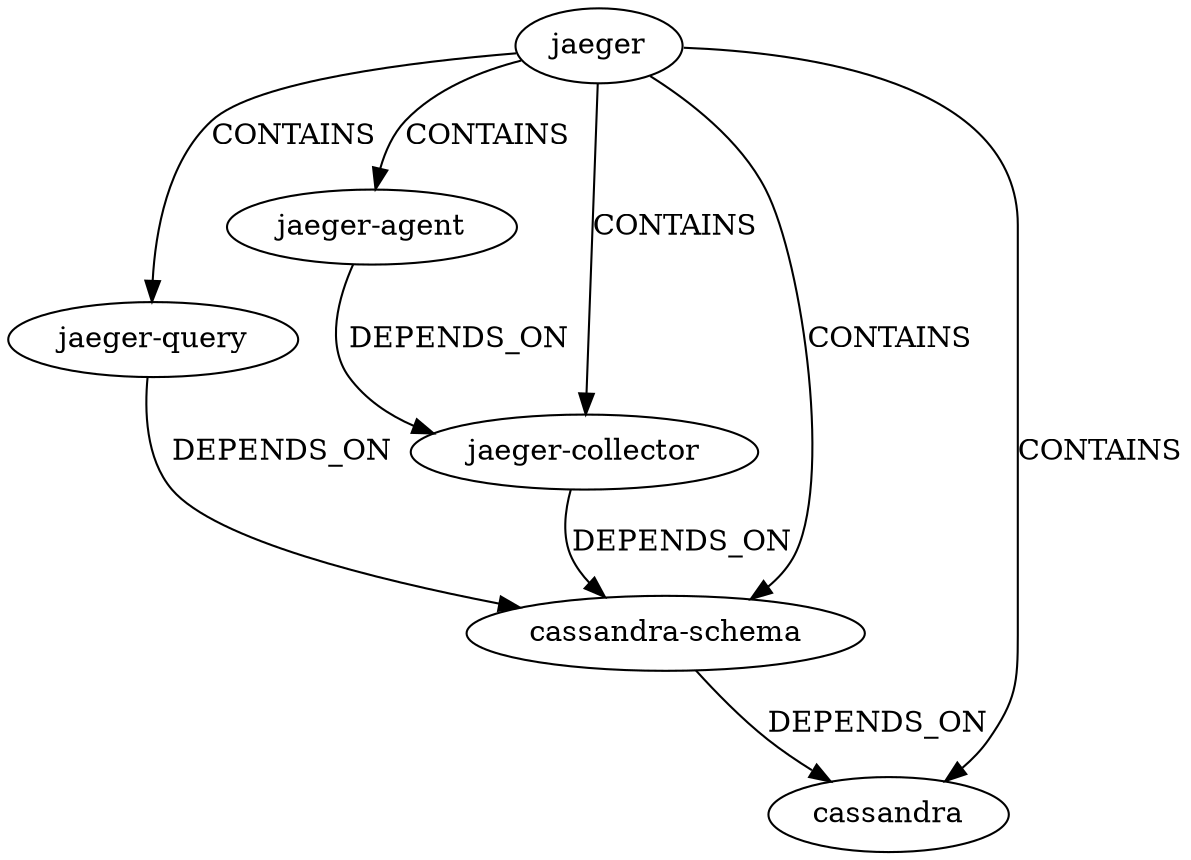 digraph {
  jaeger -> "jaeger-collector"[label="CONTAINS"];
  jaeger -> "jaeger-query"[label="CONTAINS"];
  jaeger -> "jaeger-agent"[label="CONTAINS"];
  jaeger -> "cassandra"[label="CONTAINS"];
  jaeger -> "cassandra-schema"[label="CONTAINS"];
  "jaeger-collector" -> "cassandra-schema"[label="DEPENDS_ON"];
  "jaeger-query" -> "cassandra-schema"[label="DEPENDS_ON"];
  "jaeger-agent" -> "jaeger-collector"[label="DEPENDS_ON"];
  "cassandra-schema" -> "cassandra"[label="DEPENDS_ON"];
}
